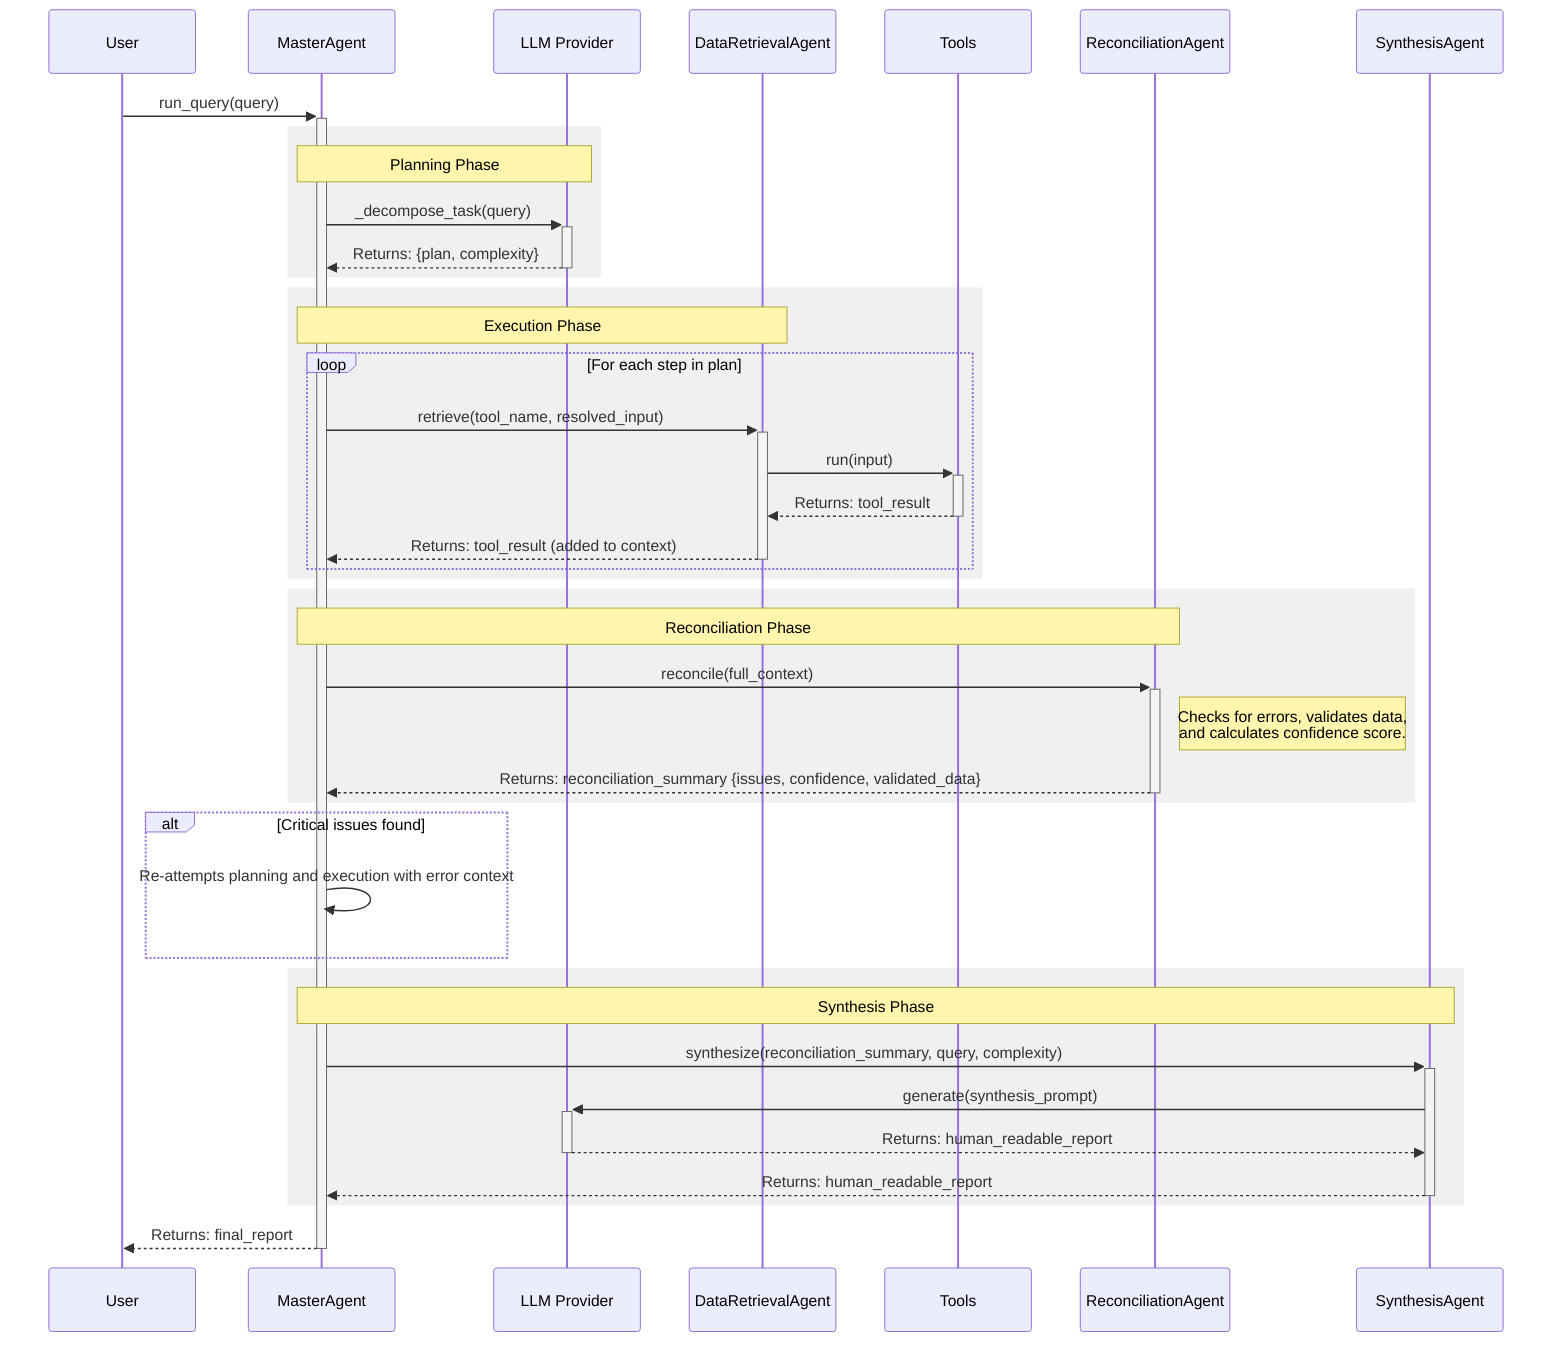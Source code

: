 sequenceDiagram
    participant User
    participant MasterAgent
    participant LLM as LLM Provider
    participant DataRetrievalAgent
    participant Tools
    participant ReconciliationAgent
    participant SynthesisAgent

    User->>+MasterAgent: run_query(query)

    rect rgb(240, 240, 240)
        note over MasterAgent, LLM: Planning Phase
        MasterAgent->>+LLM: _decompose_task(query)
        LLM-->>-MasterAgent: Returns: {plan, complexity}
    end

    rect rgb(240, 240, 240)
        note over MasterAgent, DataRetrievalAgent: Execution Phase
        loop For each step in plan
            MasterAgent->>+DataRetrievalAgent: retrieve(tool_name, resolved_input)
            DataRetrievalAgent->>+Tools: run(input)
            Tools-->>-DataRetrievalAgent: Returns: tool_result
            DataRetrievalAgent-->>-MasterAgent: Returns: tool_result (added to context)
        end
    end

    rect rgb(240, 240, 240)
        note over MasterAgent, ReconciliationAgent: Reconciliation Phase
        MasterAgent->>+ReconciliationAgent: reconcile(full_context)
        note right of ReconciliationAgent: Checks for errors, validates data,<br>and calculates confidence score.
        ReconciliationAgent-->>-MasterAgent: Returns: reconciliation_summary {issues, confidence, validated_data}
    end

    alt Critical issues found
        MasterAgent->>MasterAgent: Re-attempts planning and execution with error context
    end

    rect rgb(240, 240, 240)
        note over MasterAgent, SynthesisAgent: Synthesis Phase
        MasterAgent->>+SynthesisAgent: synthesize(reconciliation_summary, query, complexity)
        SynthesisAgent->>+LLM: generate(synthesis_prompt)
        LLM-->>-SynthesisAgent: Returns: human_readable_report
        SynthesisAgent-->>-MasterAgent: Returns: human_readable_report
    end

    MasterAgent-->>-User: Returns: final_report